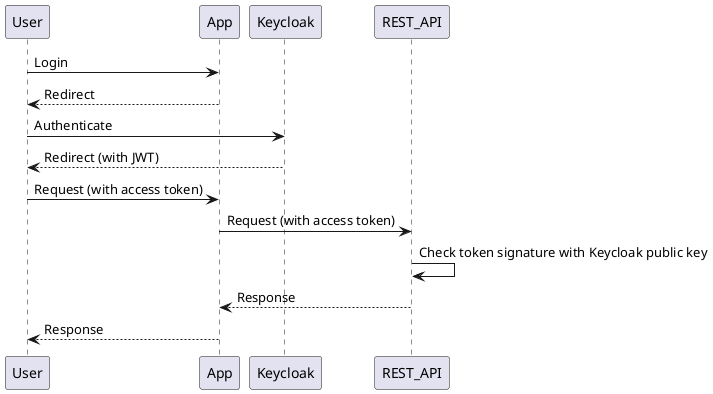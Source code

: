 @startuml
'https://plantuml.com/sequence-diagram

User -> App : Login
App --> User : Redirect
User -> Keycloak : Authenticate
Keycloak --> User : Redirect (with JWT)
User -> App : Request (with access token)
App -> REST_API : Request (with access token)
REST_API -> REST_API : Check token signature with Keycloak public key
REST_API --> App : Response
App --> User : Response


@enduml